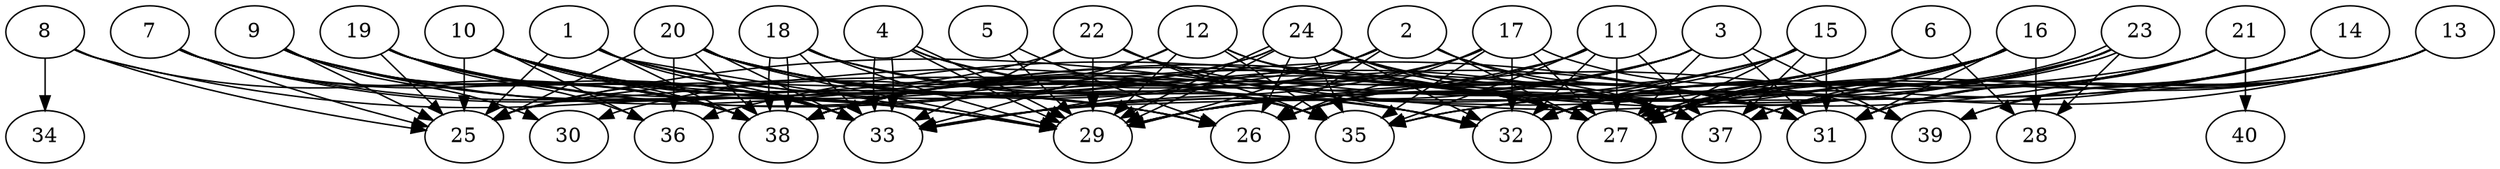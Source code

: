 // DAG automatically generated by daggen at Thu Oct  3 14:06:50 2019
// ./daggen --dot -n 40 --ccr 0.3 --fat 0.9 --regular 0.9 --density 0.9 --mindata 5242880 --maxdata 52428800 
digraph G {
  1 [size="102983680", alpha="0.01", expect_size="30895104"] 
  1 -> 25 [size ="30895104"]
  1 -> 26 [size ="30895104"]
  1 -> 29 [size ="30895104"]
  1 -> 33 [size ="30895104"]
  1 -> 37 [size ="30895104"]
  1 -> 38 [size ="30895104"]
  2 [size="127682560", alpha="0.17", expect_size="38304768"] 
  2 -> 26 [size ="38304768"]
  2 -> 27 [size ="38304768"]
  2 -> 29 [size ="38304768"]
  2 -> 31 [size ="38304768"]
  2 -> 33 [size ="38304768"]
  2 -> 37 [size ="38304768"]
  2 -> 38 [size ="38304768"]
  3 [size="78097067", alpha="0.10", expect_size="23429120"] 
  3 -> 26 [size ="23429120"]
  3 -> 27 [size ="23429120"]
  3 -> 29 [size ="23429120"]
  3 -> 31 [size ="23429120"]
  3 -> 33 [size ="23429120"]
  3 -> 38 [size ="23429120"]
  3 -> 39 [size ="23429120"]
  4 [size="104086187", alpha="0.02", expect_size="31225856"] 
  4 -> 27 [size ="31225856"]
  4 -> 29 [size ="31225856"]
  4 -> 29 [size ="31225856"]
  4 -> 33 [size ="31225856"]
  4 -> 33 [size ="31225856"]
  4 -> 35 [size ="31225856"]
  5 [size="117626880", alpha="0.10", expect_size="35288064"] 
  5 -> 26 [size ="35288064"]
  5 -> 29 [size ="35288064"]
  6 [size="38857387", alpha="0.11", expect_size="11657216"] 
  6 -> 26 [size ="11657216"]
  6 -> 27 [size ="11657216"]
  6 -> 28 [size ="11657216"]
  6 -> 29 [size ="11657216"]
  6 -> 32 [size ="11657216"]
  6 -> 33 [size ="11657216"]
  7 [size="122210987", alpha="0.01", expect_size="36663296"] 
  7 -> 25 [size ="36663296"]
  7 -> 29 [size ="36663296"]
  7 -> 33 [size ="36663296"]
  7 -> 35 [size ="36663296"]
  7 -> 38 [size ="36663296"]
  8 [size="120190293", alpha="0.08", expect_size="36057088"] 
  8 -> 25 [size ="36057088"]
  8 -> 26 [size ="36057088"]
  8 -> 34 [size ="36057088"]
  8 -> 38 [size ="36057088"]
  9 [size="83298987", alpha="0.18", expect_size="24989696"] 
  9 -> 25 [size ="24989696"]
  9 -> 26 [size ="24989696"]
  9 -> 27 [size ="24989696"]
  9 -> 29 [size ="24989696"]
  9 -> 30 [size ="24989696"]
  9 -> 33 [size ="24989696"]
  9 -> 38 [size ="24989696"]
  10 [size="62976000", alpha="0.19", expect_size="18892800"] 
  10 -> 25 [size ="18892800"]
  10 -> 26 [size ="18892800"]
  10 -> 27 [size ="18892800"]
  10 -> 29 [size ="18892800"]
  10 -> 33 [size ="18892800"]
  10 -> 35 [size ="18892800"]
  10 -> 36 [size ="18892800"]
  10 -> 38 [size ="18892800"]
  11 [size="26193920", alpha="0.18", expect_size="7858176"] 
  11 -> 27 [size ="7858176"]
  11 -> 29 [size ="7858176"]
  11 -> 32 [size ="7858176"]
  11 -> 35 [size ="7858176"]
  11 -> 37 [size ="7858176"]
  11 -> 38 [size ="7858176"]
  12 [size="32296960", alpha="0.15", expect_size="9689088"] 
  12 -> 27 [size ="9689088"]
  12 -> 29 [size ="9689088"]
  12 -> 31 [size ="9689088"]
  12 -> 33 [size ="9689088"]
  12 -> 35 [size ="9689088"]
  12 -> 38 [size ="9689088"]
  13 [size="168314880", alpha="0.20", expect_size="50494464"] 
  13 -> 27 [size ="50494464"]
  13 -> 31 [size ="50494464"]
  13 -> 33 [size ="50494464"]
  13 -> 35 [size ="50494464"]
  13 -> 37 [size ="50494464"]
  13 -> 39 [size ="50494464"]
  14 [size="87688533", alpha="0.16", expect_size="26306560"] 
  14 -> 26 [size ="26306560"]
  14 -> 27 [size ="26306560"]
  14 -> 31 [size ="26306560"]
  14 -> 35 [size ="26306560"]
  14 -> 39 [size ="26306560"]
  15 [size="100136960", alpha="0.12", expect_size="30041088"] 
  15 -> 26 [size ="30041088"]
  15 -> 27 [size ="30041088"]
  15 -> 31 [size ="30041088"]
  15 -> 32 [size ="30041088"]
  15 -> 33 [size ="30041088"]
  15 -> 37 [size ="30041088"]
  15 -> 38 [size ="30041088"]
  16 [size="22336853", alpha="0.17", expect_size="6701056"] 
  16 -> 25 [size ="6701056"]
  16 -> 27 [size ="6701056"]
  16 -> 28 [size ="6701056"]
  16 -> 29 [size ="6701056"]
  16 -> 31 [size ="6701056"]
  16 -> 32 [size ="6701056"]
  16 -> 37 [size ="6701056"]
  16 -> 38 [size ="6701056"]
  17 [size="108202667", alpha="0.02", expect_size="32460800"] 
  17 -> 26 [size ="32460800"]
  17 -> 27 [size ="32460800"]
  17 -> 32 [size ="32460800"]
  17 -> 33 [size ="32460800"]
  17 -> 35 [size ="32460800"]
  17 -> 38 [size ="32460800"]
  17 -> 39 [size ="32460800"]
  18 [size="115865600", alpha="0.04", expect_size="34759680"] 
  18 -> 29 [size ="34759680"]
  18 -> 32 [size ="34759680"]
  18 -> 33 [size ="34759680"]
  18 -> 37 [size ="34759680"]
  18 -> 38 [size ="34759680"]
  18 -> 38 [size ="34759680"]
  19 [size="19370667", alpha="0.15", expect_size="5811200"] 
  19 -> 25 [size ="5811200"]
  19 -> 29 [size ="5811200"]
  19 -> 31 [size ="5811200"]
  19 -> 32 [size ="5811200"]
  19 -> 33 [size ="5811200"]
  19 -> 36 [size ="5811200"]
  19 -> 38 [size ="5811200"]
  20 [size="164420267", alpha="0.06", expect_size="49326080"] 
  20 -> 25 [size ="49326080"]
  20 -> 27 [size ="49326080"]
  20 -> 29 [size ="49326080"]
  20 -> 31 [size ="49326080"]
  20 -> 32 [size ="49326080"]
  20 -> 33 [size ="49326080"]
  20 -> 35 [size ="49326080"]
  20 -> 36 [size ="49326080"]
  20 -> 38 [size ="49326080"]
  21 [size="159221760", alpha="0.08", expect_size="47766528"] 
  21 -> 25 [size ="47766528"]
  21 -> 27 [size ="47766528"]
  21 -> 29 [size ="47766528"]
  21 -> 31 [size ="47766528"]
  21 -> 32 [size ="47766528"]
  21 -> 40 [size ="47766528"]
  22 [size="140544000", alpha="0.04", expect_size="42163200"] 
  22 -> 25 [size ="42163200"]
  22 -> 27 [size ="42163200"]
  22 -> 29 [size ="42163200"]
  22 -> 32 [size ="42163200"]
  22 -> 33 [size ="42163200"]
  22 -> 35 [size ="42163200"]
  23 [size="100304213", alpha="0.07", expect_size="30091264"] 
  23 -> 27 [size ="30091264"]
  23 -> 27 [size ="30091264"]
  23 -> 28 [size ="30091264"]
  23 -> 29 [size ="30091264"]
  23 -> 32 [size ="30091264"]
  23 -> 35 [size ="30091264"]
  23 -> 36 [size ="30091264"]
  23 -> 37 [size ="30091264"]
  24 [size="96457387", alpha="0.02", expect_size="28937216"] 
  24 -> 26 [size ="28937216"]
  24 -> 27 [size ="28937216"]
  24 -> 29 [size ="28937216"]
  24 -> 29 [size ="28937216"]
  24 -> 30 [size ="28937216"]
  24 -> 31 [size ="28937216"]
  24 -> 32 [size ="28937216"]
  24 -> 35 [size ="28937216"]
  24 -> 37 [size ="28937216"]
  24 -> 38 [size ="28937216"]
  25 [size="63703040", alpha="0.09", expect_size="19110912"] 
  26 [size="157508267", alpha="0.19", expect_size="47252480"] 
  27 [size="137646080", alpha="0.02", expect_size="41293824"] 
  28 [size="155187200", alpha="0.19", expect_size="46556160"] 
  29 [size="33184427", alpha="0.03", expect_size="9955328"] 
  30 [size="150995627", alpha="0.14", expect_size="45298688"] 
  31 [size="40338773", alpha="0.06", expect_size="12101632"] 
  32 [size="101294080", alpha="0.19", expect_size="30388224"] 
  33 [size="129498453", alpha="0.12", expect_size="38849536"] 
  34 [size="28286293", alpha="0.14", expect_size="8485888"] 
  35 [size="41557333", alpha="0.06", expect_size="12467200"] 
  36 [size="112175787", alpha="0.19", expect_size="33652736"] 
  37 [size="104239787", alpha="0.03", expect_size="31271936"] 
  38 [size="122484053", alpha="0.20", expect_size="36745216"] 
  39 [size="112336213", alpha="0.17", expect_size="33700864"] 
  40 [size="139622400", alpha="0.12", expect_size="41886720"] 
}
